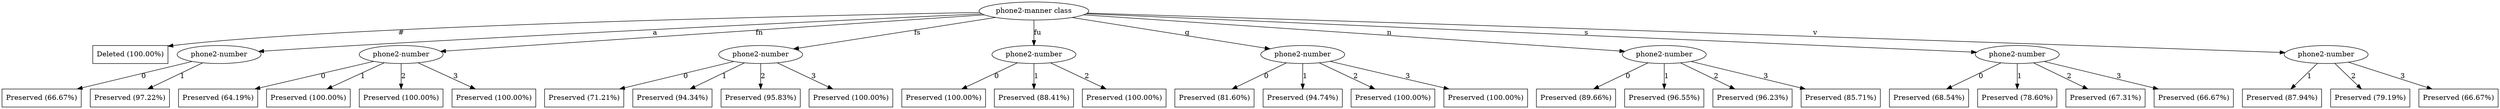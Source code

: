 digraph G {
"bg==" [ shape=ellipse label="phone2-manner class"]
"bg==" -> "bi0w" [ label="#" ]
"bi0w" [ shape=box label="Deleted (100.00%)"]
"bg==" -> "bi0x" [ label="a" ]
"bi0x" [ shape=ellipse label="phone2-number"]
"bi0x" -> "bi0xLTA=" [ label="0" ]
"bi0xLTA=" [ shape=box label="Preserved (66.67%)"]
"bi0x" -> "bi0xLTE=" [ label="1" ]
"bi0xLTE=" [ shape=box label="Preserved (97.22%)"]
"bg==" -> "bi0y" [ label="fn" ]
"bi0y" [ shape=ellipse label="phone2-number"]
"bi0y" -> "bi0yLTA=" [ label="0" ]
"bi0yLTA=" [ shape=box label="Preserved (64.19%)"]
"bi0y" -> "bi0yLTE=" [ label="1" ]
"bi0yLTE=" [ shape=box label="Preserved (100.00%)"]
"bi0y" -> "bi0yLTI=" [ label="2" ]
"bi0yLTI=" [ shape=box label="Preserved (100.00%)"]
"bi0y" -> "bi0yLTM=" [ label="3" ]
"bi0yLTM=" [ shape=box label="Preserved (100.00%)"]
"bg==" -> "bi0z" [ label="fs" ]
"bi0z" [ shape=ellipse label="phone2-number"]
"bi0z" -> "bi0zLTA=" [ label="0" ]
"bi0zLTA=" [ shape=box label="Preserved (71.21%)"]
"bi0z" -> "bi0zLTE=" [ label="1" ]
"bi0zLTE=" [ shape=box label="Preserved (94.34%)"]
"bi0z" -> "bi0zLTI=" [ label="2" ]
"bi0zLTI=" [ shape=box label="Preserved (95.83%)"]
"bi0z" -> "bi0zLTM=" [ label="3" ]
"bi0zLTM=" [ shape=box label="Preserved (100.00%)"]
"bg==" -> "bi00" [ label="fu" ]
"bi00" [ shape=ellipse label="phone2-number"]
"bi00" -> "bi00LTA=" [ label="0" ]
"bi00LTA=" [ shape=box label="Preserved (100.00%)"]
"bi00" -> "bi00LTE=" [ label="1" ]
"bi00LTE=" [ shape=box label="Preserved (88.41%)"]
"bi00" -> "bi00LTI=" [ label="2" ]
"bi00LTI=" [ shape=box label="Preserved (100.00%)"]
"bg==" -> "bi01" [ label="g" ]
"bi01" [ shape=ellipse label="phone2-number"]
"bi01" -> "bi01LTA=" [ label="0" ]
"bi01LTA=" [ shape=box label="Preserved (81.60%)"]
"bi01" -> "bi01LTE=" [ label="1" ]
"bi01LTE=" [ shape=box label="Preserved (94.74%)"]
"bi01" -> "bi01LTI=" [ label="2" ]
"bi01LTI=" [ shape=box label="Preserved (100.00%)"]
"bi01" -> "bi01LTM=" [ label="3" ]
"bi01LTM=" [ shape=box label="Preserved (100.00%)"]
"bg==" -> "bi02" [ label="n" ]
"bi02" [ shape=ellipse label="phone2-number"]
"bi02" -> "bi02LTA=" [ label="0" ]
"bi02LTA=" [ shape=box label="Preserved (89.66%)"]
"bi02" -> "bi02LTE=" [ label="1" ]
"bi02LTE=" [ shape=box label="Preserved (96.55%)"]
"bi02" -> "bi02LTI=" [ label="2" ]
"bi02LTI=" [ shape=box label="Preserved (96.23%)"]
"bi02" -> "bi02LTM=" [ label="3" ]
"bi02LTM=" [ shape=box label="Preserved (85.71%)"]
"bg==" -> "bi03" [ label="s" ]
"bi03" [ shape=ellipse label="phone2-number"]
"bi03" -> "bi03LTA=" [ label="0" ]
"bi03LTA=" [ shape=box label="Preserved (68.54%)"]
"bi03" -> "bi03LTE=" [ label="1" ]
"bi03LTE=" [ shape=box label="Preserved (78.60%)"]
"bi03" -> "bi03LTI=" [ label="2" ]
"bi03LTI=" [ shape=box label="Preserved (67.31%)"]
"bi03" -> "bi03LTM=" [ label="3" ]
"bi03LTM=" [ shape=box label="Preserved (66.67%)"]
"bg==" -> "bi04" [ label="v" ]
"bi04" [ shape=ellipse label="phone2-number"]
"bi04" -> "bi04LTE=" [ label="1" ]
"bi04LTE=" [ shape=box label="Preserved (87.94%)"]
"bi04" -> "bi04LTI=" [ label="2" ]
"bi04LTI=" [ shape=box label="Preserved (79.19%)"]
"bi04" -> "bi04LTM=" [ label="3" ]
"bi04LTM=" [ shape=box label="Preserved (66.67%)"]
}
